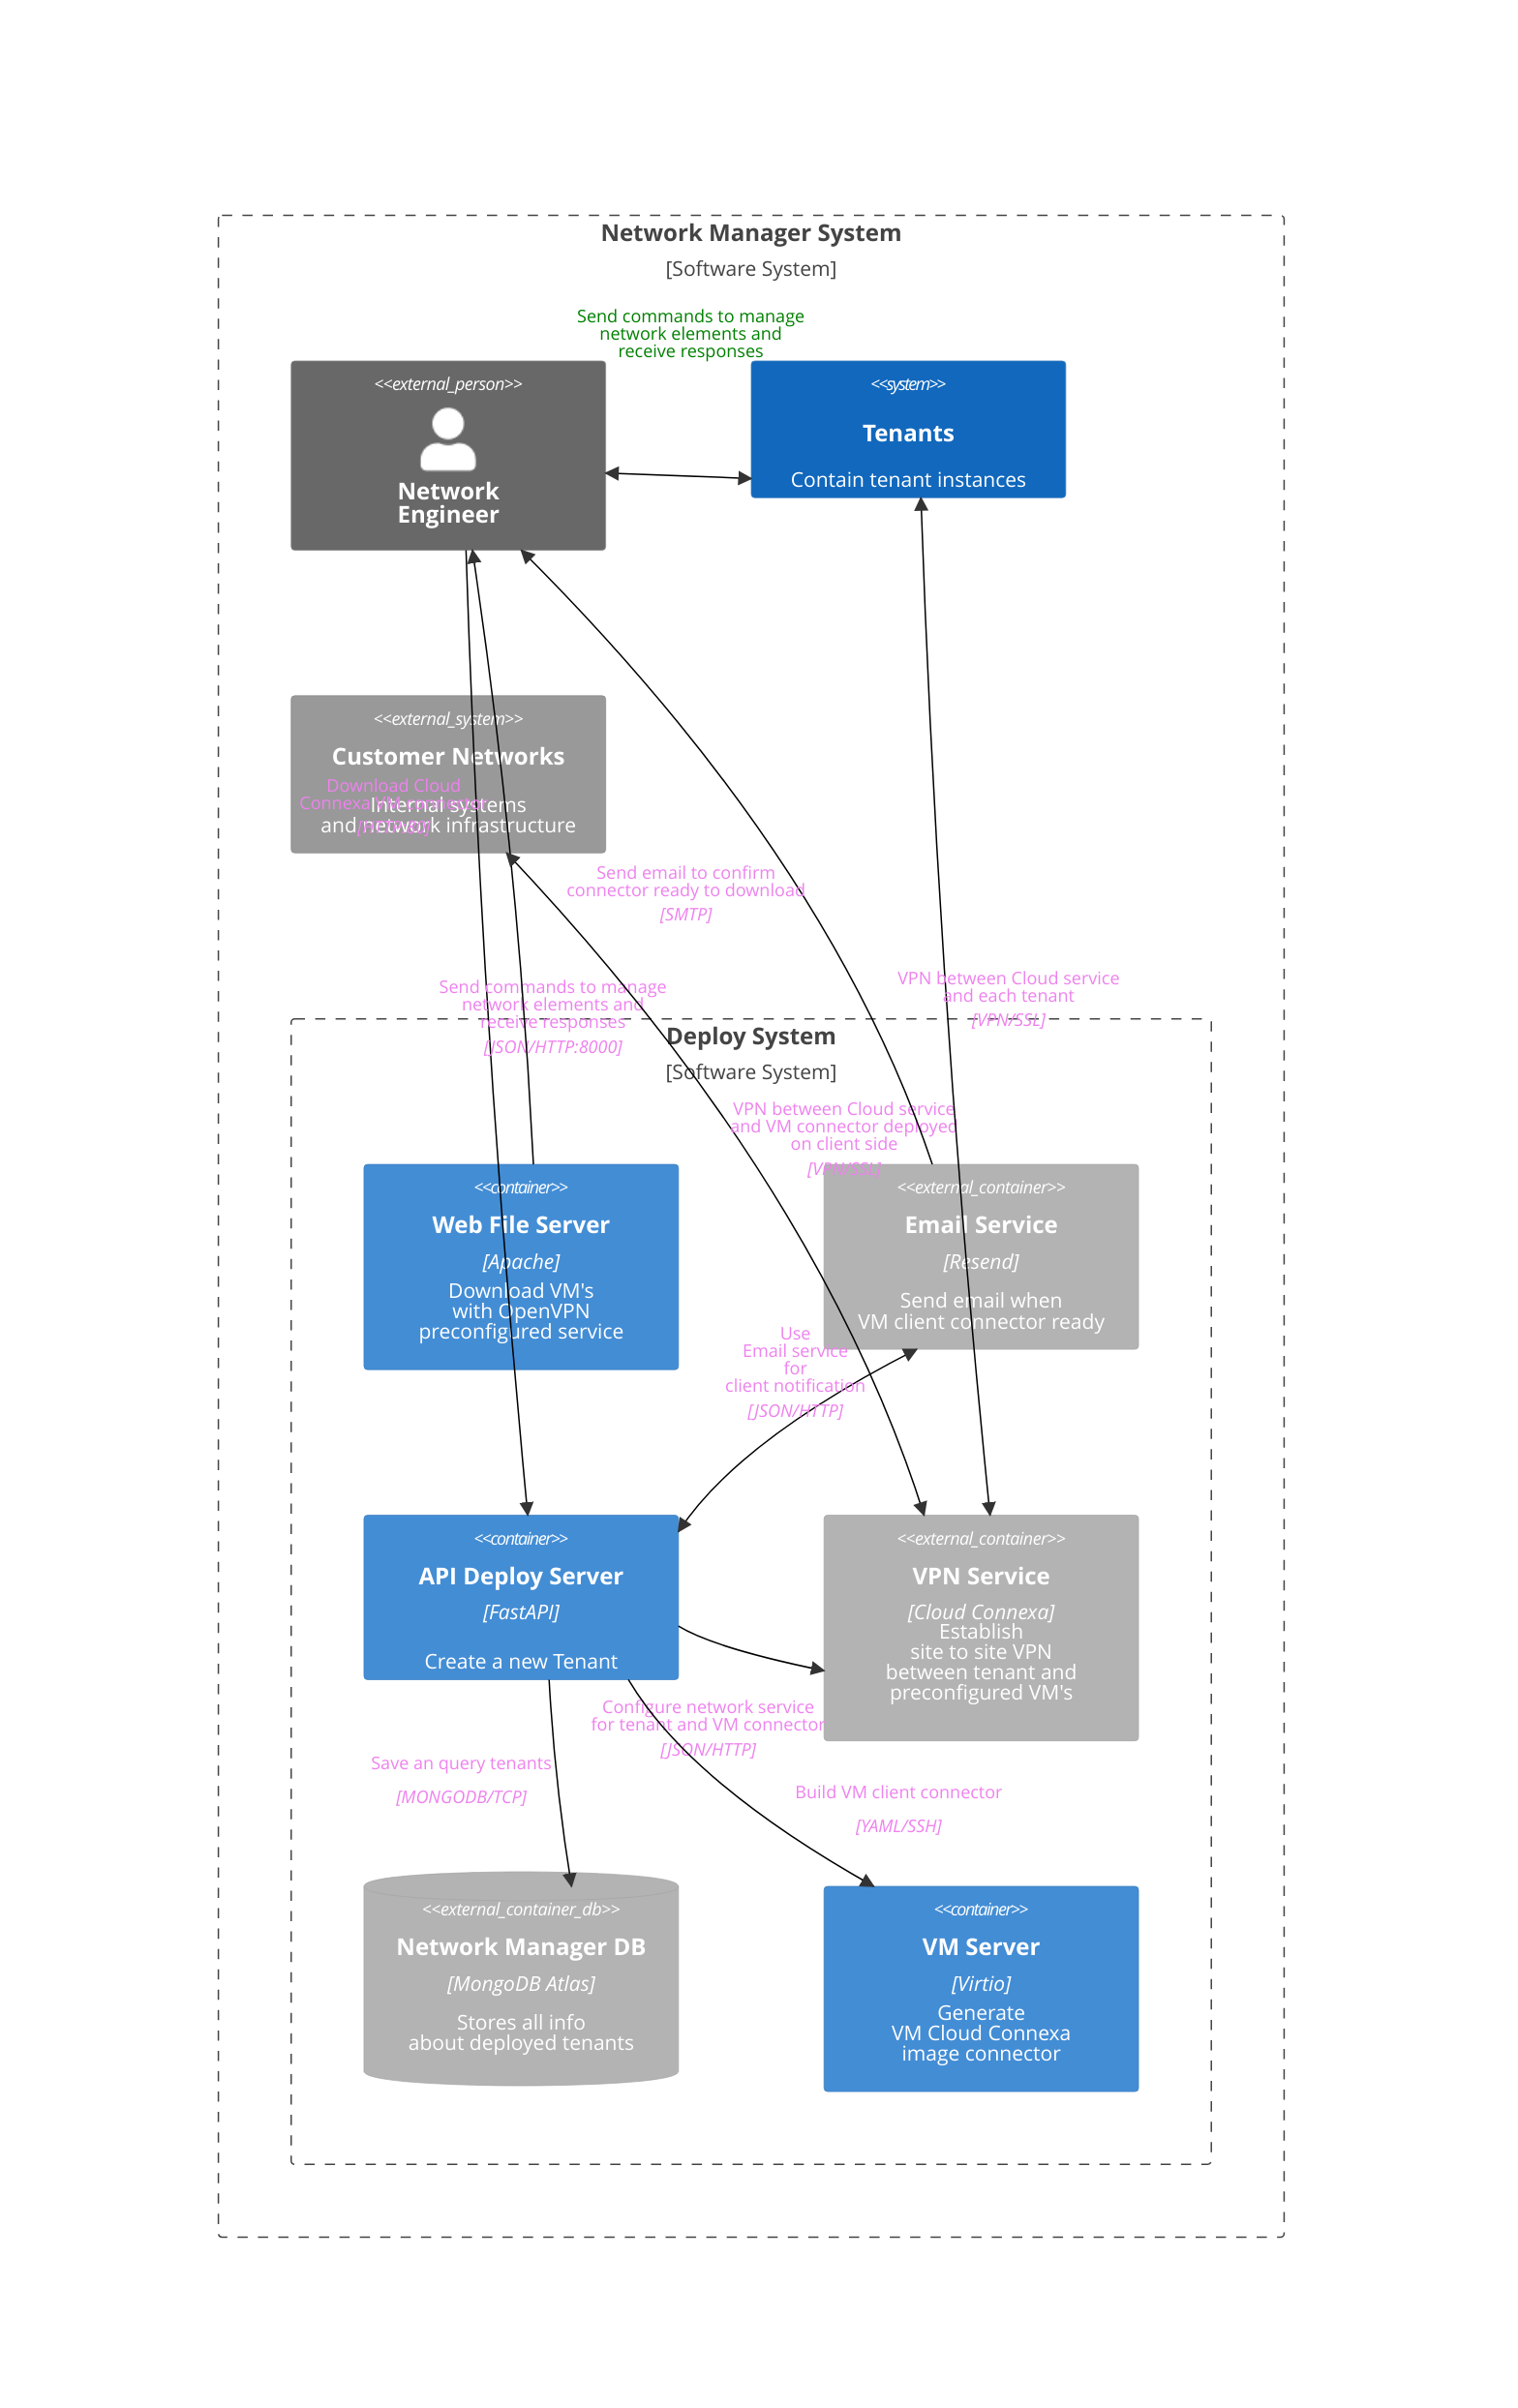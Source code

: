 C4Context
Boundary(SC, "<br/>Network Manager System<br/>", "Software System"){
    Person_Ext(NetworkEngineer, "<br/>Network<br/>Engineer")
    System(TenantSystem,"<br/>Tenants", "Contain tenant instances")
    System_Ext(CustomerSystem,"Customer Networks", "Internal systems <br/>and network infrastructure")

    Boundary(DeploySystem, "Deploy System", "Software System") {

        Container(WebFileServer,"Web File Server", "Apache","Download VM's<br/>with OpenVPN<br/>preconfigured service")
        Container_Ext(EmailService,"Email Service", "Resend", "Send email when<br/>VM client connector ready")
        Container(APIDeployServer,"API Deploy Server", "FastAPI","Create a new Tenant")
        Container_Ext(VPNService,"VPN Service", "Cloud Connexa","Establish<br/>site to site VPN<br/>between tenant and<br/>preconfigured VM's")
        ContainerDb_Ext(DeployDB,"Network Manager DB","MongoDB Atlas", "Stores all info<br/>about deployed tenants")
        Container(VMServer,"VM Server", "Virtio","Generate<br/>VM Cloud Connexa<br/>image connector")

    }


    BiRel(NetworkEngineer,TenantSystem, "Send commands to manage<br/>network elements and<br/>receive responses")
    UpdateRelStyle(NetworkEngineer,TenantSystem, $textColor="Green", $lineColor="black", $offsetY="-100", $offsetX="-70")

    Rel(NetworkEngineer,APIDeployServer, "Send commands to manage<br/>network elements and<br/>receive responses<br/><br/>","JSON/HTTP:8000")
    UpdateRelStyle(NetworkEngineer,APIDeployServer, $textColor="violet", $lineColor="black", $offsetY="-10", $offsetX="-40")

    Rel(WebFileServer, NetworkEngineer, "Download Cloud<br/>Connexa VM connector<br/>","HTTP:80")
    UpdateRelStyle(WebFileServer, NetworkEngineer, $textColor="violet", $lineColor="black", $offsetY="-40", $offsetX="-140")

    BiRel(VPNService, CustomerSystem, "VPN between Cloud service<br/>and VM connector deployed<br/>on client side<br/><br/>","VPN/SSL")
    UpdateRelStyle(VPNService, CustomerSystem, $textColor="violet", $lineColor="black", $offsetY="-30", $offsetX="10")

    BiRel(TenantSystem,VPNService, "VPN between Cloud service<br/>and each tenant<br/>","VPN/SSL")
    UpdateRelStyle(TenantSystem,VPNService, $textColor="violet", $lineColor="black", $offsetY="-10", $offsetX="-40")

    Rel(EmailService,NetworkEngineer,"Send email to confirm<br/>connector ready to download<br/>","SMTP")
    UpdateRelStyle(EmailService, NetworkEngineer, $textColor="Violet", $lineColor="black", $offsetY="20", $offsetX="-110")

    BiRel(APIDeployServer,EmailService,"Use<br/>Email service<br/>for<br/>client notification<br/><br/><br/>","JSON/HTTP")
    UpdateRelStyle(APIDeployServer, EmailService, $textColor="Violet", $lineColor="black", $offsetY="-40", $offsetX="-50")

    Rel(APIDeployServer,VPNService,"Configure network service<br/>for tenant and VM connector<br/>","JSON/HTTP")
    UpdateRelStyle(APIDeployServer, VPNService, $textColor="Violet", $lineColor="black", $offsetY="50", $offsetX="-110")

    Rel(APIDeployServer,VMServer,"Build VM client connector<br/>","YAML/SSH")
    UpdateRelStyle(APIDeployServer,VMServer, $textColor="Violet", $lineColor="black", $offsetY="10", $offsetX="30")

    Rel(APIDeployServer,DeployDB,"Save an query tenants<br/>","MONGODB/TCP")
    UpdateRelStyle(APIDeployServer,DeployDB, $textColor="Violet", $lineColor="black", $offsetY="-10", $offsetX="-130")


  UpdateLayoutConfig($c4ShapeInRow="4", $c4BoundaryInRow="2")
}